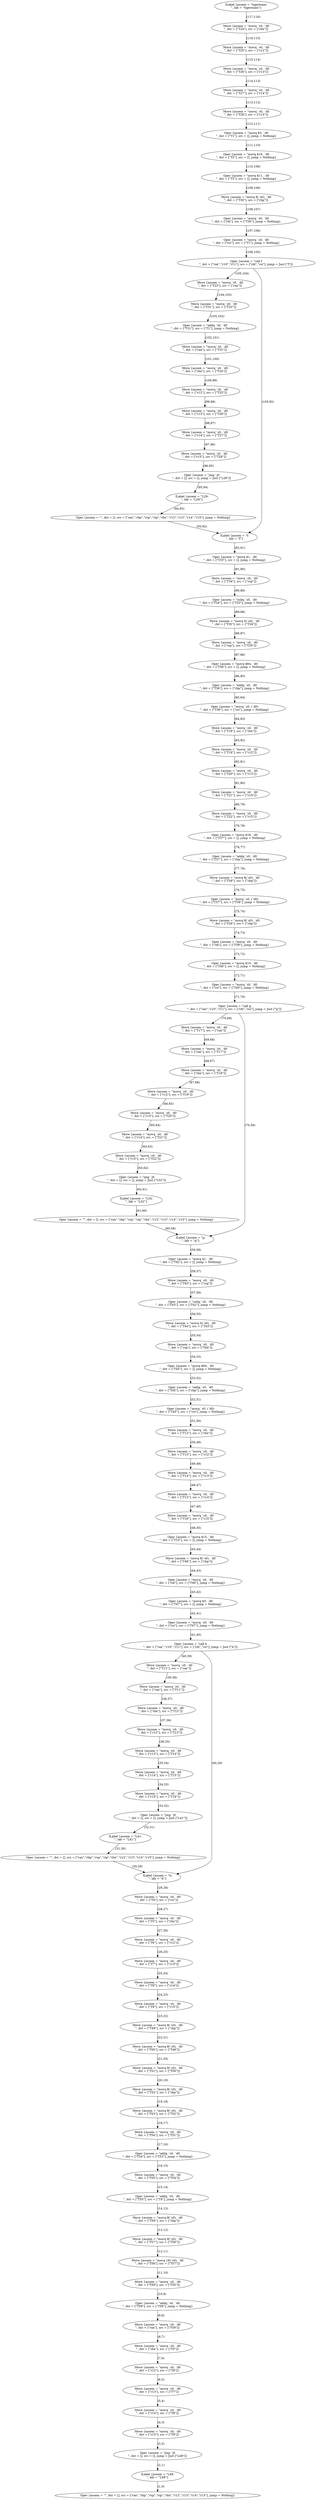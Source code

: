 strict digraph FlowGraph {
    117 [label="ILabel {assem = \"tigermain:\n\", lab = \"tigermain\"}"];
    116 [label="Move {assem = \"movq `s0, `d0\n\", dst = [\"T24\"], src = [\"rbx\"]}"];
    115 [label="Move {assem = \"movq `s0, `d0\n\", dst = [\"T25\"], src = [\"r12\"]}"];
    114 [label="Move {assem = \"movq `s0, `d0\n\", dst = [\"T26\"], src = [\"r13\"]}"];
    113 [label="Move {assem = \"movq `s0, `d0\n\", dst = [\"T27\"], src = [\"r14\"]}"];
    112 [label="Move {assem = \"movq `s0, `d0\n\", dst = [\"T28\"], src = [\"r15\"]}"];
    111 [label="Oper {assem = \"movq $3, `d0\n\", dst = [\"T1\"], src = [], jump = Nothing}"];
    110 [label="Oper {assem = \"movq $10, `d0\n\", dst = [\"T2\"], src = [], jump = Nothing}"];
    109 [label="Oper {assem = \"movq $11, `d0\n\", dst = [\"T3\"], src = [], jump = Nothing}"];
    108 [label="Move {assem = \"movq 8(`s0), `d0\n\", dst = [\"T30\"], src = [\"rbp\"]}"];
    107 [label="Oper {assem = \"movq `s0, `d0\n\", dst = [\"rdi\"], src = [\"T30\"], jump = Nothing}"];
    106 [label="Oper {assem = \"movq `s0, `d0\n\", dst = [\"rsi\"], src = [\"T1\"], jump = Nothing}"];
    105 [label="Oper {assem = \"call f\n\", dst = [\"rax\",\"r10\",\"r11\"], src = [\"rdi\",\"rsi\"], jump = Just [\"f\"]}"];
    104 [label="Move {assem = \"movq `s0, `d0\n\", dst = [\"T23\"], src = [\"rax\"]}"];
    103 [label="Move {assem = \"movq `s0, `d0\n\", dst = [\"T31\"], src = [\"T23\"]}"];
    102 [label="Oper {assem = \"addq `s0, `d0\n\", dst = [\"T31\"], src = [\"T1\"], jump = Nothing}"];
    101 [label="Move {assem = \"movq `s0, `d0\n\", dst = [\"rax\"], src = [\"T31\"]}"];
    100 [label="Move {assem = \"movq `s0, `d0\n\", dst = [\"rbx\"], src = [\"T24\"]}"];
    99 [label="Move {assem = \"movq `s0, `d0\n\", dst = [\"r12\"], src = [\"T25\"]}"];
    98 [label="Move {assem = \"movq `s0, `d0\n\", dst = [\"r13\"], src = [\"T26\"]}"];
    97 [label="Move {assem = \"movq `s0, `d0\n\", dst = [\"r14\"], src = [\"T27\"]}"];
    96 [label="Move {assem = \"movq `s0, `d0\n\", dst = [\"r15\"], src = [\"T28\"]}"];
    95 [label="Oper {assem = \"jmp `j0\n\", dst = [], src = [], jump = Just [\"L29\"]}"];
    94 [label="ILabel {assem = \"L29:\n\", lab = \"L29\"}"];
    93 [label="Oper {assem = \"\", dst = [], src = [\"rax\",\"rbp\",\"rsp\",\"rip\",\"rbx\",\"r12\",\"r13\",\"r14\",\"r15\"], jump = Nothing}"];
    92 [label="ILabel {assem = \"f:\n\", lab = \"f\"}"];
    91 [label="Oper {assem = \"movq $1, `d0\n\", dst = [\"T33\"], src = [], jump = Nothing}"];
    90 [label="Move {assem = \"movq `s0, `d0\n\", dst = [\"T34\"], src = [\"rsp\"]}"];
    89 [label="Oper {assem = \"subq `s0, `d0\n\", dst = [\"T34\"], src = [\"T33\"], jump = Nothing}"];
    88 [label="Move {assem = \"movq 0(`s0), `d0\n\", dst = [\"T35\"], src = [\"T34\"]}"];
    87 [label="Move {assem = \"movq `s0, `d0\n\", dst = [\"rsp\"], src = [\"T35\"]}"];
    86 [label="Oper {assem = \"movq $64, `d0\n\", dst = [\"T36\"], src = [], jump = Nothing}"];
    85 [label="Oper {assem = \"addq `s0, `d0\n\", dst = [\"T36\"], src = [\"rbp\"], jump = Nothing}"];
    84 [label="Oper {assem = \"movq `s0, (`d0)\n\", dst = [\"T36\"], src = [\"rsi\"], jump = Nothing}"];
    83 [label="Move {assem = \"movq `s0, `d0\n\", dst = [\"T18\"], src = [\"rbx\"]}"];
    82 [label="Move {assem = \"movq `s0, `d0\n\", dst = [\"T19\"], src = [\"r12\"]}"];
    81 [label="Move {assem = \"movq `s0, `d0\n\", dst = [\"T20\"], src = [\"r13\"]}"];
    80 [label="Move {assem = \"movq `s0, `d0\n\", dst = [\"T21\"], src = [\"r14\"]}"];
    79 [label="Move {assem = \"movq `s0, `d0\n\", dst = [\"T22\"], src = [\"r15\"]}"];
    78 [label="Oper {assem = \"movq $16, `d0\n\", dst = [\"T37\"], src = [], jump = Nothing}"];
    77 [label="Oper {assem = \"addq `s0, `d0\n\", dst = [\"T37\"], src = [\"rbp\"], jump = Nothing}"];
    76 [label="Move {assem = \"movq 8(`s0), `d0\n\", dst = [\"T38\"], src = [\"rbp\"]}"];
    75 [label="Oper {assem = \"movq `s0, (`d0)\n\", dst = [\"T37\"], src = [\"T38\"], jump = Nothing}"];
    74 [label="Move {assem = \"movq 8(`s0), `d0\n\", dst = [\"T39\"], src = [\"rbp\"]}"];
    73 [label="Oper {assem = \"movq `s0, `d0\n\", dst = [\"rdi\"], src = [\"T39\"], jump = Nothing}"];
    72 [label="Oper {assem = \"movq $10, `d0\n\", dst = [\"T40\"], src = [], jump = Nothing}"];
    71 [label="Oper {assem = \"movq `s0, `d0\n\", dst = [\"rsi\"], src = [\"T40\"], jump = Nothing}"];
    70 [label="Oper {assem = \"call g\n\", dst = [\"rax\",\"r10\",\"r11\"], src = [\"rdi\",\"rsi\"], jump = Just [\"g\"]}"];
    69 [label="Move {assem = \"movq `s0, `d0\n\", dst = [\"T17\"], src = [\"rax\"]}"];
    68 [label="Move {assem = \"movq `s0, `d0\n\", dst = [\"rax\"], src = [\"T17\"]}"];
    67 [label="Move {assem = \"movq `s0, `d0\n\", dst = [\"rbx\"], src = [\"T18\"]}"];
    66 [label="Move {assem = \"movq `s0, `d0\n\", dst = [\"r12\"], src = [\"T19\"]}"];
    65 [label="Move {assem = \"movq `s0, `d0\n\", dst = [\"r13\"], src = [\"T20\"]}"];
    64 [label="Move {assem = \"movq `s0, `d0\n\", dst = [\"r14\"], src = [\"T21\"]}"];
    63 [label="Move {assem = \"movq `s0, `d0\n\", dst = [\"r15\"], src = [\"T22\"]}"];
    62 [label="Oper {assem = \"jmp `j0\n\", dst = [], src = [], jump = Just [\"L32\"]}"];
    61 [label="ILabel {assem = \"L32:\n\", lab = \"L32\"}"];
    60 [label="Oper {assem = \"\", dst = [], src = [\"rax\",\"rbp\",\"rsp\",\"rip\",\"rbx\",\"r12\",\"r13\",\"r14\",\"r15\"], jump = Nothing}"];
    59 [label="ILabel {assem = \"g:\n\", lab = \"g\"}"];
    58 [label="Oper {assem = \"movq $1, `d0\n\", dst = [\"T42\"], src = [], jump = Nothing}"];
    57 [label="Move {assem = \"movq `s0, `d0\n\", dst = [\"T43\"], src = [\"rsp\"]}"];
    56 [label="Oper {assem = \"subq `s0, `d0\n\", dst = [\"T43\"], src = [\"T42\"], jump = Nothing}"];
    55 [label="Move {assem = \"movq 0(`s0), `d0\n\", dst = [\"T44\"], src = [\"T43\"]}"];
    54 [label="Move {assem = \"movq `s0, `d0\n\", dst = [\"rsp\"], src = [\"T44\"]}"];
    53 [label="Oper {assem = \"movq $64, `d0\n\", dst = [\"T45\"], src = [], jump = Nothing}"];
    52 [label="Oper {assem = \"addq `s0, `d0\n\", dst = [\"T45\"], src = [\"rbp\"], jump = Nothing}"];
    51 [label="Oper {assem = \"movq `s0, (`d0)\n\", dst = [\"T45\"], src = [\"rsi\"], jump = Nothing}"];
    50 [label="Move {assem = \"movq `s0, `d0\n\", dst = [\"T12\"], src = [\"rbx\"]}"];
    49 [label="Move {assem = \"movq `s0, `d0\n\", dst = [\"T13\"], src = [\"r12\"]}"];
    48 [label="Move {assem = \"movq `s0, `d0\n\", dst = [\"T14\"], src = [\"r13\"]}"];
    47 [label="Move {assem = \"movq `s0, `d0\n\", dst = [\"T15\"], src = [\"r14\"]}"];
    46 [label="Move {assem = \"movq `s0, `d0\n\", dst = [\"T16\"], src = [\"r15\"]}"];
    45 [label="Oper {assem = \"movq $15, `d0\n\", dst = [\"T10\"], src = [], jump = Nothing}"];
    44 [label="Move {assem = \"movq 8(`s0), `d0\n\", dst = [\"T46\"], src = [\"rbp\"]}"];
    43 [label="Oper {assem = \"movq `s0, `d0\n\", dst = [\"rdi\"], src = [\"T46\"], jump = Nothing}"];
    42 [label="Oper {assem = \"movq $3, `d0\n\", dst = [\"T47\"], src = [], jump = Nothing}"];
    41 [label="Oper {assem = \"movq `s0, `d0\n\", dst = [\"rsi\"], src = [\"T47\"], jump = Nothing}"];
    40 [label="Oper {assem = \"call h\n\", dst = [\"rax\",\"r10\",\"r11\"], src = [\"rdi\",\"rsi\"], jump = Just [\"h\"]}"];
    39 [label="Move {assem = \"movq `s0, `d0\n\", dst = [\"T11\"], src = [\"rax\"]}"];
    38 [label="Move {assem = \"movq `s0, `d0\n\", dst = [\"rax\"], src = [\"T11\"]}"];
    37 [label="Move {assem = \"movq `s0, `d0\n\", dst = [\"rbx\"], src = [\"T12\"]}"];
    36 [label="Move {assem = \"movq `s0, `d0\n\", dst = [\"r12\"], src = [\"T13\"]}"];
    35 [label="Move {assem = \"movq `s0, `d0\n\", dst = [\"r13\"], src = [\"T14\"]}"];
    34 [label="Move {assem = \"movq `s0, `d0\n\", dst = [\"r14\"], src = [\"T15\"]}"];
    33 [label="Move {assem = \"movq `s0, `d0\n\", dst = [\"r15\"], src = [\"T16\"]}"];
    32 [label="Oper {assem = \"jmp `j0\n\", dst = [], src = [], jump = Just [\"L41\"]}"];
    31 [label="ILabel {assem = \"L41:\n\", lab = \"L41\"}"];
    30 [label="Oper {assem = \"\", dst = [], src = [\"rax\",\"rbp\",\"rsp\",\"rip\",\"rbx\",\"r12\",\"r13\",\"r14\",\"r15\"], jump = Nothing}"];
    29 [label="ILabel {assem = \"h:\n\", lab = \"h\"}"];
    28 [label="Move {assem = \"movq `s0, `d0\n\", dst = [\"T4\"], src = [\"rsi\"]}"];
    27 [label="Move {assem = \"movq `s0, `d0\n\", dst = [\"T5\"], src = [\"rbx\"]}"];
    26 [label="Move {assem = \"movq `s0, `d0\n\", dst = [\"T6\"], src = [\"r12\"]}"];
    25 [label="Move {assem = \"movq `s0, `d0\n\", dst = [\"T7\"], src = [\"r13\"]}"];
    24 [label="Move {assem = \"movq `s0, `d0\n\", dst = [\"T8\"], src = [\"r14\"]}"];
    23 [label="Move {assem = \"movq `s0, `d0\n\", dst = [\"T9\"], src = [\"r15\"]}"];
    22 [label="Move {assem = \"movq 8(`s0), `d0\n\", dst = [\"T49\"], src = [\"rbp\"]}"];
    21 [label="Move {assem = \"movq 8(`s0), `d0\n\", dst = [\"T50\"], src = [\"T49\"]}"];
    20 [label="Move {assem = \"movq 8(`s0), `d0\n\", dst = [\"T51\"], src = [\"T50\"]}"];
    19 [label="Move {assem = \"movq 8(`s0), `d0\n\", dst = [\"T52\"], src = [\"rbp\"]}"];
    18 [label="Move {assem = \"movq 8(`s0), `d0\n\", dst = [\"T53\"], src = [\"T52\"]}"];
    17 [label="Move {assem = \"movq `s0, `d0\n\", dst = [\"T54\"], src = [\"T51\"]}"];
    16 [label="Oper {assem = \"addq `s0, `d0\n\", dst = [\"T54\"], src = [\"T53\"], jump = Nothing}"];
    15 [label="Move {assem = \"movq `s0, `d0\n\", dst = [\"T55\"], src = [\"T54\"]}"];
    14 [label="Oper {assem = \"addq `s0, `d0\n\", dst = [\"T55\"], src = [\"T4\"], jump = Nothing}"];
    13 [label="Move {assem = \"movq 8(`s0), `d0\n\", dst = [\"T56\"], src = [\"rbp\"]}"];
    12 [label="Move {assem = \"movq 8(`s0), `d0\n\", dst = [\"T57\"], src = [\"T56\"]}"];
    11 [label="Move {assem = \"movq 16(`s0), `d0\n\", dst = [\"T58\"], src = [\"T57\"]}"];
    10 [label="Move {assem = \"movq `s0, `d0\n\", dst = [\"T59\"], src = [\"T55\"]}"];
    9 [label="Oper {assem = \"addq `s0, `d0\n\", dst = [\"T59\"], src = [\"T58\"], jump = Nothing}"];
    8 [label="Move {assem = \"movq `s0, `d0\n\", dst = [\"rax\"], src = [\"T59\"]}"];
    7 [label="Move {assem = \"movq `s0, `d0\n\", dst = [\"rbx\"], src = [\"T5\"]}"];
    6 [label="Move {assem = \"movq `s0, `d0\n\", dst = [\"r12\"], src = [\"T6\"]}"];
    5 [label="Move {assem = \"movq `s0, `d0\n\", dst = [\"r13\"], src = [\"T7\"]}"];
    4 [label="Move {assem = \"movq `s0, `d0\n\", dst = [\"r14\"], src = [\"T8\"]}"];
    3 [label="Move {assem = \"movq `s0, `d0\n\", dst = [\"r15\"], src = [\"T9\"]}"];
    2 [label="Oper {assem = \"jmp `j0\n\", dst = [], src = [], jump = Just [\"L48\"]}"];
    1 [label="ILabel {assem = \"L48:\n\", lab = \"L48\"}"];
    0 [label="Oper {assem = \"\", dst = [], src = [\"rax\",\"rbp\",\"rsp\",\"rip\",\"rbx\",\"r12\",\"r13\",\"r14\",\"r15\"], jump = Nothing}"];
    117 -> 116 [label="(117,116)"];
    116 -> 115 [label="(116,115)"];
    115 -> 114 [label="(115,114)"];
    114 -> 113 [label="(114,113)"];
    113 -> 112 [label="(113,112)"];
    112 -> 111 [label="(112,111)"];
    111 -> 110 [label="(111,110)"];
    110 -> 109 [label="(110,109)"];
    109 -> 108 [label="(109,108)"];
    108 -> 107 [label="(108,107)"];
    107 -> 106 [label="(107,106)"];
    106 -> 105 [label="(106,105)"];
    105 -> 92 [label="(105,92)"];
    105 -> 104 [label="(105,104)"];
    104 -> 103 [label="(104,103)"];
    103 -> 102 [label="(103,102)"];
    102 -> 101 [label="(102,101)"];
    101 -> 100 [label="(101,100)"];
    100 -> 99 [label="(100,99)"];
    99 -> 98 [label="(99,98)"];
    98 -> 97 [label="(98,97)"];
    97 -> 96 [label="(97,96)"];
    96 -> 95 [label="(96,95)"];
    95 -> 94 [label="(95,94)"];
    94 -> 93 [label="(94,93)"];
    93 -> 92 [label="(93,92)"];
    92 -> 91 [label="(92,91)"];
    91 -> 90 [label="(91,90)"];
    90 -> 89 [label="(90,89)"];
    89 -> 88 [label="(89,88)"];
    88 -> 87 [label="(88,87)"];
    87 -> 86 [label="(87,86)"];
    86 -> 85 [label="(86,85)"];
    85 -> 84 [label="(85,84)"];
    84 -> 83 [label="(84,83)"];
    83 -> 82 [label="(83,82)"];
    82 -> 81 [label="(82,81)"];
    81 -> 80 [label="(81,80)"];
    80 -> 79 [label="(80,79)"];
    79 -> 78 [label="(79,78)"];
    78 -> 77 [label="(78,77)"];
    77 -> 76 [label="(77,76)"];
    76 -> 75 [label="(76,75)"];
    75 -> 74 [label="(75,74)"];
    74 -> 73 [label="(74,73)"];
    73 -> 72 [label="(73,72)"];
    72 -> 71 [label="(72,71)"];
    71 -> 70 [label="(71,70)"];
    70 -> 69 [label="(70,69)"];
    70 -> 59 [label="(70,59)"];
    69 -> 68 [label="(69,68)"];
    68 -> 67 [label="(68,67)"];
    67 -> 66 [label="(67,66)"];
    66 -> 65 [label="(66,65)"];
    65 -> 64 [label="(65,64)"];
    64 -> 63 [label="(64,63)"];
    63 -> 62 [label="(63,62)"];
    62 -> 61 [label="(62,61)"];
    61 -> 60 [label="(61,60)"];
    60 -> 59 [label="(60,59)"];
    59 -> 58 [label="(59,58)"];
    58 -> 57 [label="(58,57)"];
    57 -> 56 [label="(57,56)"];
    56 -> 55 [label="(56,55)"];
    55 -> 54 [label="(55,54)"];
    54 -> 53 [label="(54,53)"];
    53 -> 52 [label="(53,52)"];
    52 -> 51 [label="(52,51)"];
    51 -> 50 [label="(51,50)"];
    50 -> 49 [label="(50,49)"];
    49 -> 48 [label="(49,48)"];
    48 -> 47 [label="(48,47)"];
    47 -> 46 [label="(47,46)"];
    46 -> 45 [label="(46,45)"];
    45 -> 44 [label="(45,44)"];
    44 -> 43 [label="(44,43)"];
    43 -> 42 [label="(43,42)"];
    42 -> 41 [label="(42,41)"];
    41 -> 40 [label="(41,40)"];
    40 -> 29 [label="(40,29)"];
    40 -> 39 [label="(40,39)"];
    39 -> 38 [label="(39,38)"];
    38 -> 37 [label="(38,37)"];
    37 -> 36 [label="(37,36)"];
    36 -> 35 [label="(36,35)"];
    35 -> 34 [label="(35,34)"];
    34 -> 33 [label="(34,33)"];
    33 -> 32 [label="(33,32)"];
    32 -> 31 [label="(32,31)"];
    31 -> 30 [label="(31,30)"];
    30 -> 29 [label="(30,29)"];
    29 -> 28 [label="(29,28)"];
    28 -> 27 [label="(28,27)"];
    27 -> 26 [label="(27,26)"];
    26 -> 25 [label="(26,25)"];
    25 -> 24 [label="(25,24)"];
    24 -> 23 [label="(24,23)"];
    23 -> 22 [label="(23,22)"];
    22 -> 21 [label="(22,21)"];
    21 -> 20 [label="(21,20)"];
    20 -> 19 [label="(20,19)"];
    19 -> 18 [label="(19,18)"];
    18 -> 17 [label="(18,17)"];
    17 -> 16 [label="(17,16)"];
    16 -> 15 [label="(16,15)"];
    15 -> 14 [label="(15,14)"];
    14 -> 13 [label="(14,13)"];
    13 -> 12 [label="(13,12)"];
    12 -> 11 [label="(12,11)"];
    11 -> 10 [label="(11,10)"];
    10 -> 9 [label="(10,9)"];
    9 -> 8 [label="(9,8)"];
    8 -> 7 [label="(8,7)"];
    7 -> 6 [label="(7,6)"];
    6 -> 5 [label="(6,5)"];
    5 -> 4 [label="(5,4)"];
    4 -> 3 [label="(4,3)"];
    3 -> 2 [label="(3,2)"];
    2 -> 1 [label="(2,1)"];
    1 -> 0 [label="(1,0)"];
}